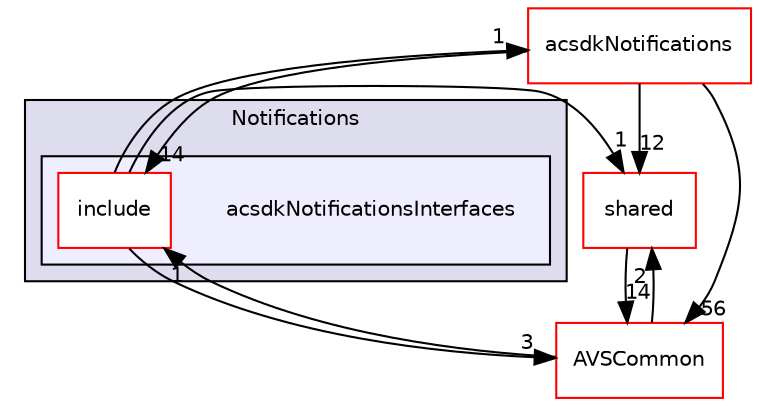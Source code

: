 digraph "/workplace/avs-device-sdk/capabilities/Notifications/acsdkNotificationsInterfaces" {
  compound=true
  node [ fontsize="10", fontname="Helvetica"];
  edge [ labelfontsize="10", labelfontname="Helvetica"];
  subgraph clusterdir_1b24651c7570ffe584d16a409aec5522 {
    graph [ bgcolor="#ddddee", pencolor="black", label="Notifications" fontname="Helvetica", fontsize="10", URL="dir_1b24651c7570ffe584d16a409aec5522.html"]
  subgraph clusterdir_32457a92ec50e6583d325bd5e2d9f88d {
    graph [ bgcolor="#eeeeff", pencolor="black", label="" URL="dir_32457a92ec50e6583d325bd5e2d9f88d.html"];
    dir_32457a92ec50e6583d325bd5e2d9f88d [shape=plaintext label="acsdkNotificationsInterfaces"];
    dir_f60dd2b7d7cb2452d3a6784289949d48 [shape=box label="include" color="red" fillcolor="white" style="filled" URL="dir_f60dd2b7d7cb2452d3a6784289949d48.html"];
  }
  }
  dir_9982052f7ce695d12571567315b2fafa [shape=box label="shared" fillcolor="white" style="filled" color="red" URL="dir_9982052f7ce695d12571567315b2fafa.html"];
  dir_c561697a2a7f13e0483afc1a192409a3 [shape=box label="acsdkNotifications" fillcolor="white" style="filled" color="red" URL="dir_c561697a2a7f13e0483afc1a192409a3.html"];
  dir_13e65effb2bde530b17b3d5eefcd0266 [shape=box label="AVSCommon" fillcolor="white" style="filled" color="red" URL="dir_13e65effb2bde530b17b3d5eefcd0266.html"];
  dir_9982052f7ce695d12571567315b2fafa->dir_13e65effb2bde530b17b3d5eefcd0266 [headlabel="14", labeldistance=1.5 headhref="dir_000598_000017.html"];
  dir_c561697a2a7f13e0483afc1a192409a3->dir_9982052f7ce695d12571567315b2fafa [headlabel="12", labeldistance=1.5 headhref="dir_000151_000598.html"];
  dir_c561697a2a7f13e0483afc1a192409a3->dir_13e65effb2bde530b17b3d5eefcd0266 [headlabel="56", labeldistance=1.5 headhref="dir_000151_000017.html"];
  dir_c561697a2a7f13e0483afc1a192409a3->dir_f60dd2b7d7cb2452d3a6784289949d48 [headlabel="14", labeldistance=1.5 headhref="dir_000151_000346.html"];
  dir_13e65effb2bde530b17b3d5eefcd0266->dir_9982052f7ce695d12571567315b2fafa [headlabel="2", labeldistance=1.5 headhref="dir_000017_000598.html"];
  dir_13e65effb2bde530b17b3d5eefcd0266->dir_f60dd2b7d7cb2452d3a6784289949d48 [headlabel="1", labeldistance=1.5 headhref="dir_000017_000346.html"];
  dir_f60dd2b7d7cb2452d3a6784289949d48->dir_9982052f7ce695d12571567315b2fafa [headlabel="1", labeldistance=1.5 headhref="dir_000346_000598.html"];
  dir_f60dd2b7d7cb2452d3a6784289949d48->dir_c561697a2a7f13e0483afc1a192409a3 [headlabel="1", labeldistance=1.5 headhref="dir_000346_000151.html"];
  dir_f60dd2b7d7cb2452d3a6784289949d48->dir_13e65effb2bde530b17b3d5eefcd0266 [headlabel="3", labeldistance=1.5 headhref="dir_000346_000017.html"];
}
